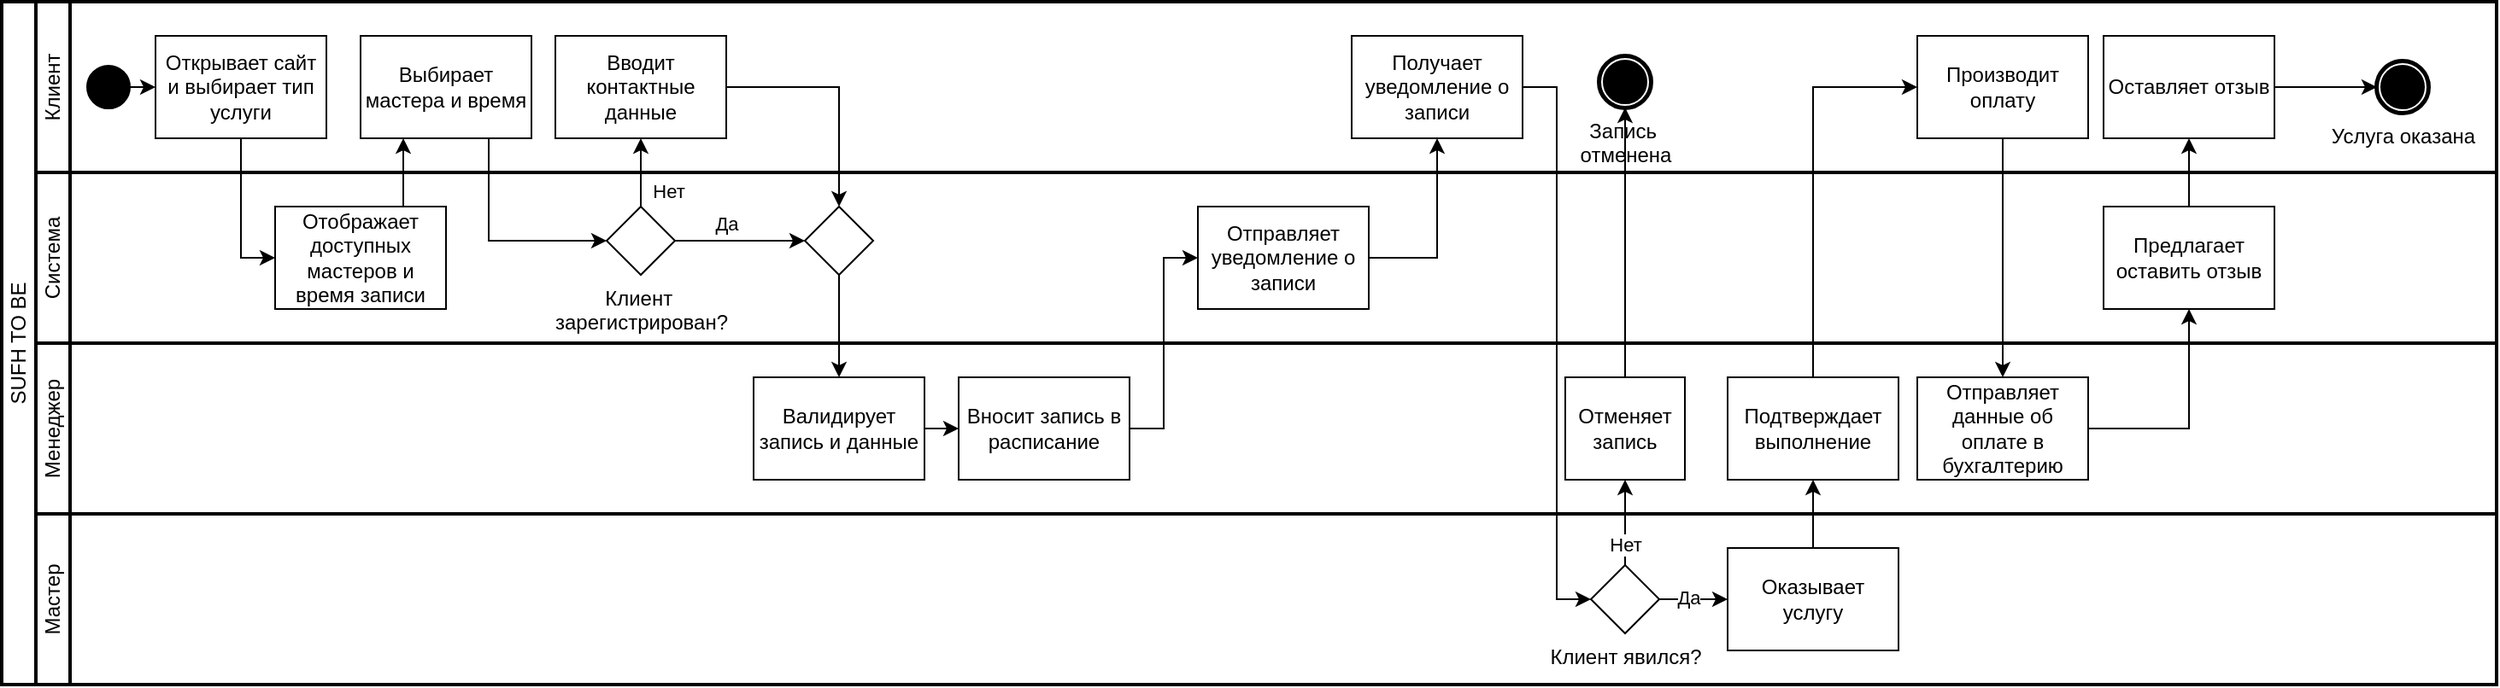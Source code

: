 <mxfile version="28.2.5">
  <diagram name="Страница — 1" id="eOphXxd3nNXZQf7CQckB">
    <mxGraphModel dx="1790" dy="2047" grid="1" gridSize="10" guides="1" tooltips="1" connect="1" arrows="1" fold="1" page="1" pageScale="1" pageWidth="827" pageHeight="1169" math="0" shadow="0">
      <root>
        <mxCell id="0" />
        <mxCell id="1" parent="0" />
        <mxCell id="T9IUmMsiVXk63VJ6qWX9-1" value="SUFH TO BE" style="swimlane;html=1;startSize=20;fontStyle=0;collapsible=0;horizontal=0;swimlaneLine=1;swimlaneFillColor=#ffffff;strokeWidth=2;whiteSpace=wrap;" vertex="1" parent="1">
          <mxGeometry x="20" y="170" width="1460" height="400" as="geometry" />
        </mxCell>
        <mxCell id="T9IUmMsiVXk63VJ6qWX9-2" value="Клиент" style="swimlane;html=1;startSize=20;fontStyle=0;collapsible=0;horizontal=0;swimlaneLine=1;swimlaneFillColor=#ffffff;strokeWidth=2;whiteSpace=wrap;" vertex="1" parent="T9IUmMsiVXk63VJ6qWX9-1">
          <mxGeometry x="20" width="1440" height="100" as="geometry" />
        </mxCell>
        <mxCell id="T9IUmMsiVXk63VJ6qWX9-6" value="" style="points=[[0.145,0.145,0],[0.5,0,0],[0.855,0.145,0],[1,0.5,0],[0.855,0.855,0],[0.5,1,0],[0.145,0.855,0],[0,0.5,0]];shape=mxgraph.bpmn.event;html=1;verticalLabelPosition=bottom;labelBackgroundColor=#ffffff;verticalAlign=top;align=center;perimeter=ellipsePerimeter;outlineConnect=0;aspect=fixed;outline=standard;symbol=general;fillColor=#000000;" vertex="1" parent="T9IUmMsiVXk63VJ6qWX9-2">
          <mxGeometry x="30" y="37.5" width="25" height="25" as="geometry" />
        </mxCell>
        <mxCell id="T9IUmMsiVXk63VJ6qWX9-7" value="Открывает сайт и выбирает тип услуги" style="points=[[0.25,0,0],[0.5,0,0],[0.75,0,0],[1,0.25,0],[1,0.5,0],[1,0.75,0],[0.75,1,0],[0.5,1,0],[0.25,1,0],[0,0.75,0],[0,0.5,0],[0,0.25,0]];shape=mxgraph.bpmn.task2;whiteSpace=wrap;rectStyle=rounded;size=10;html=1;container=1;expand=0;collapsible=0;taskMarker=abstract;" vertex="1" parent="T9IUmMsiVXk63VJ6qWX9-2">
          <mxGeometry x="70" y="20" width="100" height="60" as="geometry" />
        </mxCell>
        <mxCell id="T9IUmMsiVXk63VJ6qWX9-8" style="edgeStyle=orthogonalEdgeStyle;rounded=0;orthogonalLoop=1;jettySize=auto;html=1;exitX=1;exitY=0.5;exitDx=0;exitDy=0;exitPerimeter=0;entryX=0;entryY=0.5;entryDx=0;entryDy=0;entryPerimeter=0;" edge="1" parent="T9IUmMsiVXk63VJ6qWX9-2" source="T9IUmMsiVXk63VJ6qWX9-6" target="T9IUmMsiVXk63VJ6qWX9-7">
          <mxGeometry relative="1" as="geometry" />
        </mxCell>
        <mxCell id="T9IUmMsiVXk63VJ6qWX9-10" value="Выбирает мастера и время" style="points=[[0.25,0,0],[0.5,0,0],[0.75,0,0],[1,0.25,0],[1,0.5,0],[1,0.75,0],[0.75,1,0],[0.5,1,0],[0.25,1,0],[0,0.75,0],[0,0.5,0],[0,0.25,0]];shape=mxgraph.bpmn.task2;whiteSpace=wrap;rectStyle=rounded;size=10;html=1;container=1;expand=0;collapsible=0;taskMarker=abstract;" vertex="1" parent="T9IUmMsiVXk63VJ6qWX9-2">
          <mxGeometry x="190" y="20" width="100" height="60" as="geometry" />
        </mxCell>
        <mxCell id="T9IUmMsiVXk63VJ6qWX9-15" value="Вводит контактные данные" style="points=[[0.25,0,0],[0.5,0,0],[0.75,0,0],[1,0.25,0],[1,0.5,0],[1,0.75,0],[0.75,1,0],[0.5,1,0],[0.25,1,0],[0,0.75,0],[0,0.5,0],[0,0.25,0]];shape=mxgraph.bpmn.task2;whiteSpace=wrap;rectStyle=rounded;size=10;html=1;container=1;expand=0;collapsible=0;taskMarker=abstract;" vertex="1" parent="T9IUmMsiVXk63VJ6qWX9-2">
          <mxGeometry x="304" y="20" width="100" height="60" as="geometry" />
        </mxCell>
        <mxCell id="T9IUmMsiVXk63VJ6qWX9-35" value="Получает уведомление о записи" style="points=[[0.25,0,0],[0.5,0,0],[0.75,0,0],[1,0.25,0],[1,0.5,0],[1,0.75,0],[0.75,1,0],[0.5,1,0],[0.25,1,0],[0,0.75,0],[0,0.5,0],[0,0.25,0]];shape=mxgraph.bpmn.task2;whiteSpace=wrap;rectStyle=rounded;size=10;html=1;container=1;expand=0;collapsible=0;taskMarker=abstract;" vertex="1" parent="T9IUmMsiVXk63VJ6qWX9-2">
          <mxGeometry x="770" y="20" width="100" height="60" as="geometry" />
        </mxCell>
        <mxCell id="T9IUmMsiVXk63VJ6qWX9-46" value="Производит оплату" style="points=[[0.25,0,0],[0.5,0,0],[0.75,0,0],[1,0.25,0],[1,0.5,0],[1,0.75,0],[0.75,1,0],[0.5,1,0],[0.25,1,0],[0,0.75,0],[0,0.5,0],[0,0.25,0]];shape=mxgraph.bpmn.task2;whiteSpace=wrap;rectStyle=rounded;size=10;html=1;container=1;expand=0;collapsible=0;taskMarker=abstract;" vertex="1" parent="T9IUmMsiVXk63VJ6qWX9-2">
          <mxGeometry x="1101" y="20" width="100" height="60" as="geometry" />
        </mxCell>
        <mxCell id="T9IUmMsiVXk63VJ6qWX9-41" value="Подтверждает выполнение" style="points=[[0.25,0,0],[0.5,0,0],[0.75,0,0],[1,0.25,0],[1,0.5,0],[1,0.75,0],[0.75,1,0],[0.5,1,0],[0.25,1,0],[0,0.75,0],[0,0.5,0],[0,0.25,0]];shape=mxgraph.bpmn.task2;whiteSpace=wrap;rectStyle=rounded;size=10;html=1;container=1;expand=0;collapsible=0;taskMarker=abstract;" vertex="1" parent="T9IUmMsiVXk63VJ6qWX9-2">
          <mxGeometry x="990" y="220" width="100" height="60" as="geometry" />
        </mxCell>
        <mxCell id="T9IUmMsiVXk63VJ6qWX9-48" value="Передаёт данные об оплате в бухгалтерию" style="points=[[0.25,0,0],[0.5,0,0],[0.75,0,0],[1,0.25,0],[1,0.5,0],[1,0.75,0],[0.75,1,0],[0.5,1,0],[0.25,1,0],[0,0.75,0],[0,0.5,0],[0,0.25,0]];shape=mxgraph.bpmn.task2;whiteSpace=wrap;rectStyle=rounded;size=10;html=1;container=1;expand=0;collapsible=0;taskMarker=abstract;" vertex="1" parent="T9IUmMsiVXk63VJ6qWX9-2">
          <mxGeometry x="1110" y="220" width="100" height="60" as="geometry" />
        </mxCell>
        <mxCell id="T9IUmMsiVXk63VJ6qWX9-50" style="edgeStyle=orthogonalEdgeStyle;rounded=0;orthogonalLoop=1;jettySize=auto;html=1;exitX=1;exitY=0.5;exitDx=0;exitDy=0;exitPerimeter=0;entryX=0;entryY=0.5;entryDx=0;entryDy=0;entryPerimeter=0;" edge="1" parent="T9IUmMsiVXk63VJ6qWX9-2" source="T9IUmMsiVXk63VJ6qWX9-41" target="T9IUmMsiVXk63VJ6qWX9-48">
          <mxGeometry relative="1" as="geometry" />
        </mxCell>
        <mxCell id="T9IUmMsiVXk63VJ6qWX9-60" value="Запись&amp;nbsp;&lt;div&gt;отменена&lt;/div&gt;" style="points=[[0.145,0.145,0],[0.5,0,0],[0.855,0.145,0],[1,0.5,0],[0.855,0.855,0],[0.5,1,0],[0.145,0.855,0],[0,0.5,0]];shape=mxgraph.bpmn.event;html=1;verticalLabelPosition=bottom;labelBackgroundColor=#ffffff;verticalAlign=top;align=center;perimeter=ellipsePerimeter;outlineConnect=0;aspect=fixed;outline=end;symbol=terminate;" vertex="1" parent="T9IUmMsiVXk63VJ6qWX9-2">
          <mxGeometry x="915" y="32" width="30" height="30" as="geometry" />
        </mxCell>
        <mxCell id="T9IUmMsiVXk63VJ6qWX9-71" value="Оставляет отзыв" style="points=[[0.25,0,0],[0.5,0,0],[0.75,0,0],[1,0.25,0],[1,0.5,0],[1,0.75,0],[0.75,1,0],[0.5,1,0],[0.25,1,0],[0,0.75,0],[0,0.5,0],[0,0.25,0]];shape=mxgraph.bpmn.task2;whiteSpace=wrap;rectStyle=rounded;size=10;html=1;container=1;expand=0;collapsible=0;taskMarker=abstract;" vertex="1" parent="T9IUmMsiVXk63VJ6qWX9-2">
          <mxGeometry x="1210" y="20" width="100" height="60" as="geometry" />
        </mxCell>
        <mxCell id="T9IUmMsiVXk63VJ6qWX9-74" value="Услуга оказана" style="points=[[0.145,0.145,0],[0.5,0,0],[0.855,0.145,0],[1,0.5,0],[0.855,0.855,0],[0.5,1,0],[0.145,0.855,0],[0,0.5,0]];shape=mxgraph.bpmn.event;html=1;verticalLabelPosition=bottom;labelBackgroundColor=#ffffff;verticalAlign=top;align=center;perimeter=ellipsePerimeter;outlineConnect=0;aspect=fixed;outline=end;symbol=terminate;" vertex="1" parent="T9IUmMsiVXk63VJ6qWX9-2">
          <mxGeometry x="1370" y="35" width="30" height="30" as="geometry" />
        </mxCell>
        <mxCell id="T9IUmMsiVXk63VJ6qWX9-76" style="edgeStyle=orthogonalEdgeStyle;rounded=0;orthogonalLoop=1;jettySize=auto;html=1;exitX=1;exitY=0.5;exitDx=0;exitDy=0;exitPerimeter=0;entryX=0;entryY=0.5;entryDx=0;entryDy=0;entryPerimeter=0;" edge="1" parent="T9IUmMsiVXk63VJ6qWX9-2" source="T9IUmMsiVXk63VJ6qWX9-71" target="T9IUmMsiVXk63VJ6qWX9-74">
          <mxGeometry relative="1" as="geometry" />
        </mxCell>
        <mxCell id="T9IUmMsiVXk63VJ6qWX9-3" value="Система" style="swimlane;html=1;startSize=20;fontStyle=0;collapsible=0;horizontal=0;swimlaneLine=1;swimlaneFillColor=#ffffff;strokeWidth=2;whiteSpace=wrap;" vertex="1" parent="T9IUmMsiVXk63VJ6qWX9-1">
          <mxGeometry x="20" y="100" width="1440" height="100" as="geometry" />
        </mxCell>
        <mxCell id="T9IUmMsiVXk63VJ6qWX9-9" value="Отображает доступных мастеров и время записи" style="points=[[0.25,0,0],[0.5,0,0],[0.75,0,0],[1,0.25,0],[1,0.5,0],[1,0.75,0],[0.75,1,0],[0.5,1,0],[0.25,1,0],[0,0.75,0],[0,0.5,0],[0,0.25,0]];shape=mxgraph.bpmn.task2;whiteSpace=wrap;rectStyle=rounded;size=10;html=1;container=1;expand=0;collapsible=0;taskMarker=abstract;" vertex="1" parent="T9IUmMsiVXk63VJ6qWX9-3">
          <mxGeometry x="140" y="20" width="100" height="60" as="geometry" />
        </mxCell>
        <mxCell id="T9IUmMsiVXk63VJ6qWX9-22" style="edgeStyle=orthogonalEdgeStyle;rounded=0;orthogonalLoop=1;jettySize=auto;html=1;" edge="1" parent="T9IUmMsiVXk63VJ6qWX9-3" source="T9IUmMsiVXk63VJ6qWX9-13">
          <mxGeometry relative="1" as="geometry">
            <mxPoint x="450" y="40" as="targetPoint" />
          </mxGeometry>
        </mxCell>
        <mxCell id="T9IUmMsiVXk63VJ6qWX9-23" value="Да" style="edgeLabel;html=1;align=center;verticalAlign=middle;resizable=0;points=[];" vertex="1" connectable="0" parent="T9IUmMsiVXk63VJ6qWX9-22">
          <mxGeometry x="-0.424" relative="1" as="geometry">
            <mxPoint x="8" y="-10" as="offset" />
          </mxGeometry>
        </mxCell>
        <mxCell id="T9IUmMsiVXk63VJ6qWX9-13" value="Клиент&amp;nbsp;&lt;div&gt;зарегистрирован?&lt;/div&gt;" style="points=[[0.25,0.25,0],[0.5,0,0],[0.75,0.25,0],[1,0.5,0],[0.75,0.75,0],[0.5,1,0],[0.25,0.75,0],[0,0.5,0]];shape=mxgraph.bpmn.gateway2;html=1;verticalLabelPosition=bottom;labelBackgroundColor=#ffffff;verticalAlign=top;align=center;perimeter=rhombusPerimeter;outlineConnect=0;outline=none;symbol=none;" vertex="1" parent="T9IUmMsiVXk63VJ6qWX9-3">
          <mxGeometry x="334" y="20" width="40" height="40" as="geometry" />
        </mxCell>
        <mxCell id="T9IUmMsiVXk63VJ6qWX9-20" value="" style="points=[[0.25,0.25,0],[0.5,0,0],[0.75,0.25,0],[1,0.5,0],[0.75,0.75,0],[0.5,1,0],[0.25,0.75,0],[0,0.5,0]];shape=mxgraph.bpmn.gateway2;html=1;verticalLabelPosition=bottom;labelBackgroundColor=#ffffff;verticalAlign=top;align=center;perimeter=rhombusPerimeter;outlineConnect=0;outline=none;symbol=none;" vertex="1" parent="T9IUmMsiVXk63VJ6qWX9-3">
          <mxGeometry x="450" y="20" width="40" height="40" as="geometry" />
        </mxCell>
        <mxCell id="T9IUmMsiVXk63VJ6qWX9-33" value="Отправляет уведомление о записи" style="points=[[0.25,0,0],[0.5,0,0],[0.75,0,0],[1,0.25,0],[1,0.5,0],[1,0.75,0],[0.75,1,0],[0.5,1,0],[0.25,1,0],[0,0.75,0],[0,0.5,0],[0,0.25,0]];shape=mxgraph.bpmn.task2;whiteSpace=wrap;rectStyle=rounded;size=10;html=1;container=1;expand=0;collapsible=0;taskMarker=abstract;" vertex="1" parent="T9IUmMsiVXk63VJ6qWX9-3">
          <mxGeometry x="680" y="20" width="100" height="60" as="geometry" />
        </mxCell>
        <mxCell id="T9IUmMsiVXk63VJ6qWX9-69" value="Предлагает оставить отзыв" style="points=[[0.25,0,0],[0.5,0,0],[0.75,0,0],[1,0.25,0],[1,0.5,0],[1,0.75,0],[0.75,1,0],[0.5,1,0],[0.25,1,0],[0,0.75,0],[0,0.5,0],[0,0.25,0]];shape=mxgraph.bpmn.task2;whiteSpace=wrap;rectStyle=rounded;size=10;html=1;container=1;expand=0;collapsible=0;taskMarker=abstract;" vertex="1" parent="T9IUmMsiVXk63VJ6qWX9-3">
          <mxGeometry x="1210" y="20" width="100" height="60" as="geometry" />
        </mxCell>
        <mxCell id="T9IUmMsiVXk63VJ6qWX9-4" value="Менеджер" style="swimlane;html=1;startSize=20;fontStyle=0;collapsible=0;horizontal=0;swimlaneLine=1;swimlaneFillColor=#ffffff;strokeWidth=2;whiteSpace=wrap;" vertex="1" parent="T9IUmMsiVXk63VJ6qWX9-1">
          <mxGeometry x="20" y="200" width="1440" height="100" as="geometry" />
        </mxCell>
        <mxCell id="T9IUmMsiVXk63VJ6qWX9-25" value="Валидирует запись и данные&lt;span style=&quot;color: rgba(0, 0, 0, 0); font-family: monospace; font-size: 0px; text-align: start; text-wrap-mode: nowrap;&quot;&gt;%3CmxGraphModel%3E%3Croot%3E%3CmxCell%20id%3D%220%22%2F%3E%3CmxCell%20id%3D%221%22%20parent%3D%220%22%2F%3E%3CmxCell%20id%3D%222%22%20value%3D%22%D0%92%D0%B2%D0%BE%D0%B4%D0%B8%D1%82%20%D0%BA%D0%BE%D0%BD%D1%82%D0%B0%D0%BA%D1%82%D0%BD%D1%8B%D0%B5%20%D0%B4%D0%B0%D0%BD%D0%BD%D1%8B%D0%B5%22%20style%3D%22points%3D%5B%5B0.25%2C0%2C0%5D%2C%5B0.5%2C0%2C0%5D%2C%5B0.75%2C0%2C0%5D%2C%5B1%2C0.25%2C0%5D%2C%5B1%2C0.5%2C0%5D%2C%5B1%2C0.75%2C0%5D%2C%5B0.75%2C1%2C0%5D%2C%5B0.5%2C1%2C0%5D%2C%5B0.25%2C1%2C0%5D%2C%5B0%2C0.75%2C0%5D%2C%5B0%2C0.5%2C0%5D%2C%5B0%2C0.25%2C0%5D%5D%3Bshape%3Dmxgraph.bpmn.task2%3BwhiteSpace%3Dwrap%3BrectStyle%3Drounded%3Bsize%3D10%3Bhtml%3D1%3Bcontainer%3D1%3Bexpand%3D0%3Bcollapsible%3D0%3BtaskMarker%3Dabstract%3B%22%20vertex%3D%221%22%20parent%3D%221%22%3E%3CmxGeometry%20x%3D%22344%22%20y%3D%22190%22%20width%3D%22100%22%20height%3D%2260%22%20as%3D%22geometry%22%2F%3E%3C%2FmxCell%3E%3C%2Froot%3E%3C%2FmxGraphModel%3E&lt;/span&gt;" style="points=[[0.25,0,0],[0.5,0,0],[0.75,0,0],[1,0.25,0],[1,0.5,0],[1,0.75,0],[0.75,1,0],[0.5,1,0],[0.25,1,0],[0,0.75,0],[0,0.5,0],[0,0.25,0]];shape=mxgraph.bpmn.task2;whiteSpace=wrap;rectStyle=rounded;size=10;html=1;container=1;expand=0;collapsible=0;taskMarker=abstract;" vertex="1" parent="T9IUmMsiVXk63VJ6qWX9-4">
          <mxGeometry x="420" y="20" width="100" height="60" as="geometry" />
        </mxCell>
        <mxCell id="T9IUmMsiVXk63VJ6qWX9-26" value="Вносит запись в расписание" style="points=[[0.25,0,0],[0.5,0,0],[0.75,0,0],[1,0.25,0],[1,0.5,0],[1,0.75,0],[0.75,1,0],[0.5,1,0],[0.25,1,0],[0,0.75,0],[0,0.5,0],[0,0.25,0]];shape=mxgraph.bpmn.task2;whiteSpace=wrap;rectStyle=rounded;size=10;html=1;container=1;expand=0;collapsible=0;taskMarker=abstract;" vertex="1" parent="T9IUmMsiVXk63VJ6qWX9-4">
          <mxGeometry x="540" y="20" width="100" height="60" as="geometry" />
        </mxCell>
        <mxCell id="T9IUmMsiVXk63VJ6qWX9-28" style="edgeStyle=orthogonalEdgeStyle;rounded=0;orthogonalLoop=1;jettySize=auto;html=1;exitX=1;exitY=0.5;exitDx=0;exitDy=0;exitPerimeter=0;entryX=0;entryY=0.5;entryDx=0;entryDy=0;entryPerimeter=0;" edge="1" parent="T9IUmMsiVXk63VJ6qWX9-4" source="T9IUmMsiVXk63VJ6qWX9-25" target="T9IUmMsiVXk63VJ6qWX9-26">
          <mxGeometry relative="1" as="geometry" />
        </mxCell>
        <mxCell id="T9IUmMsiVXk63VJ6qWX9-57" value="Отменяет запись" style="points=[[0.25,0,0],[0.5,0,0],[0.75,0,0],[1,0.25,0],[1,0.5,0],[1,0.75,0],[0.75,1,0],[0.5,1,0],[0.25,1,0],[0,0.75,0],[0,0.5,0],[0,0.25,0]];shape=mxgraph.bpmn.task2;whiteSpace=wrap;rectStyle=rounded;size=10;html=1;container=1;expand=0;collapsible=0;taskMarker=abstract;" vertex="1" parent="T9IUmMsiVXk63VJ6qWX9-4">
          <mxGeometry x="895" y="20" width="70" height="60" as="geometry" />
        </mxCell>
        <mxCell id="T9IUmMsiVXk63VJ6qWX9-64" value="Подтверждает выполнение" style="points=[[0.25,0,0],[0.5,0,0],[0.75,0,0],[1,0.25,0],[1,0.5,0],[1,0.75,0],[0.75,1,0],[0.5,1,0],[0.25,1,0],[0,0.75,0],[0,0.5,0],[0,0.25,0]];shape=mxgraph.bpmn.task2;whiteSpace=wrap;rectStyle=rounded;size=10;html=1;container=1;expand=0;collapsible=0;taskMarker=abstract;" vertex="1" parent="T9IUmMsiVXk63VJ6qWX9-4">
          <mxGeometry x="990" y="20" width="100" height="60" as="geometry" />
        </mxCell>
        <mxCell id="T9IUmMsiVXk63VJ6qWX9-67" value="Отправляет данные об оплате в бухгалтерию" style="points=[[0.25,0,0],[0.5,0,0],[0.75,0,0],[1,0.25,0],[1,0.5,0],[1,0.75,0],[0.75,1,0],[0.5,1,0],[0.25,1,0],[0,0.75,0],[0,0.5,0],[0,0.25,0]];shape=mxgraph.bpmn.task2;whiteSpace=wrap;rectStyle=rounded;size=10;html=1;container=1;expand=0;collapsible=0;taskMarker=abstract;" vertex="1" parent="T9IUmMsiVXk63VJ6qWX9-4">
          <mxGeometry x="1101" y="20" width="100" height="60" as="geometry" />
        </mxCell>
        <mxCell id="T9IUmMsiVXk63VJ6qWX9-5" value="Мастер" style="swimlane;html=1;startSize=20;fontStyle=0;collapsible=0;horizontal=0;swimlaneLine=1;swimlaneFillColor=#ffffff;strokeWidth=2;whiteSpace=wrap;" vertex="1" parent="T9IUmMsiVXk63VJ6qWX9-1">
          <mxGeometry x="20" y="300" width="1440" height="100" as="geometry" />
        </mxCell>
        <mxCell id="T9IUmMsiVXk63VJ6qWX9-51" value="Клиент явился?" style="points=[[0.25,0.25,0],[0.5,0,0],[0.75,0.25,0],[1,0.5,0],[0.75,0.75,0],[0.5,1,0],[0.25,0.75,0],[0,0.5,0]];shape=mxgraph.bpmn.gateway2;html=1;verticalLabelPosition=bottom;labelBackgroundColor=#ffffff;verticalAlign=top;align=center;perimeter=rhombusPerimeter;outlineConnect=0;outline=none;symbol=none;" vertex="1" parent="T9IUmMsiVXk63VJ6qWX9-5">
          <mxGeometry x="910" y="30" width="40" height="40" as="geometry" />
        </mxCell>
        <mxCell id="T9IUmMsiVXk63VJ6qWX9-53" value="Оказывает услугу" style="points=[[0.25,0,0],[0.5,0,0],[0.75,0,0],[1,0.25,0],[1,0.5,0],[1,0.75,0],[0.75,1,0],[0.5,1,0],[0.25,1,0],[0,0.75,0],[0,0.5,0],[0,0.25,0]];shape=mxgraph.bpmn.task2;whiteSpace=wrap;rectStyle=rounded;size=10;html=1;container=1;expand=0;collapsible=0;taskMarker=abstract;" vertex="1" parent="T9IUmMsiVXk63VJ6qWX9-5">
          <mxGeometry x="990" y="20" width="100" height="60" as="geometry" />
        </mxCell>
        <mxCell id="T9IUmMsiVXk63VJ6qWX9-54" style="edgeStyle=orthogonalEdgeStyle;rounded=0;orthogonalLoop=1;jettySize=auto;html=1;exitX=1;exitY=0.5;exitDx=0;exitDy=0;exitPerimeter=0;entryX=0;entryY=0.5;entryDx=0;entryDy=0;entryPerimeter=0;" edge="1" parent="T9IUmMsiVXk63VJ6qWX9-5" source="T9IUmMsiVXk63VJ6qWX9-51" target="T9IUmMsiVXk63VJ6qWX9-53">
          <mxGeometry relative="1" as="geometry" />
        </mxCell>
        <mxCell id="T9IUmMsiVXk63VJ6qWX9-55" value="Да" style="edgeLabel;html=1;align=center;verticalAlign=middle;resizable=0;points=[];" vertex="1" connectable="0" parent="T9IUmMsiVXk63VJ6qWX9-54">
          <mxGeometry x="-0.167" y="1" relative="1" as="geometry">
            <mxPoint as="offset" />
          </mxGeometry>
        </mxCell>
        <mxCell id="T9IUmMsiVXk63VJ6qWX9-11" style="edgeStyle=orthogonalEdgeStyle;rounded=0;orthogonalLoop=1;jettySize=auto;html=1;exitX=0.5;exitY=1;exitDx=0;exitDy=0;exitPerimeter=0;entryX=0;entryY=0.5;entryDx=0;entryDy=0;entryPerimeter=0;" edge="1" parent="T9IUmMsiVXk63VJ6qWX9-1" source="T9IUmMsiVXk63VJ6qWX9-7" target="T9IUmMsiVXk63VJ6qWX9-9">
          <mxGeometry relative="1" as="geometry" />
        </mxCell>
        <mxCell id="T9IUmMsiVXk63VJ6qWX9-12" style="edgeStyle=orthogonalEdgeStyle;rounded=0;orthogonalLoop=1;jettySize=auto;html=1;exitX=0.75;exitY=0;exitDx=0;exitDy=0;exitPerimeter=0;entryX=0.25;entryY=1;entryDx=0;entryDy=0;entryPerimeter=0;" edge="1" parent="T9IUmMsiVXk63VJ6qWX9-1" source="T9IUmMsiVXk63VJ6qWX9-9" target="T9IUmMsiVXk63VJ6qWX9-10">
          <mxGeometry relative="1" as="geometry" />
        </mxCell>
        <mxCell id="T9IUmMsiVXk63VJ6qWX9-14" style="edgeStyle=orthogonalEdgeStyle;rounded=0;orthogonalLoop=1;jettySize=auto;html=1;exitX=0.75;exitY=1;exitDx=0;exitDy=0;exitPerimeter=0;entryX=0;entryY=0.5;entryDx=0;entryDy=0;entryPerimeter=0;" edge="1" parent="T9IUmMsiVXk63VJ6qWX9-1" source="T9IUmMsiVXk63VJ6qWX9-10" target="T9IUmMsiVXk63VJ6qWX9-13">
          <mxGeometry relative="1" as="geometry" />
        </mxCell>
        <mxCell id="T9IUmMsiVXk63VJ6qWX9-17" style="edgeStyle=orthogonalEdgeStyle;rounded=0;orthogonalLoop=1;jettySize=auto;html=1;exitX=0.5;exitY=0;exitDx=0;exitDy=0;exitPerimeter=0;entryX=0.5;entryY=1;entryDx=0;entryDy=0;entryPerimeter=0;" edge="1" parent="T9IUmMsiVXk63VJ6qWX9-1" source="T9IUmMsiVXk63VJ6qWX9-13" target="T9IUmMsiVXk63VJ6qWX9-15">
          <mxGeometry relative="1" as="geometry" />
        </mxCell>
        <mxCell id="T9IUmMsiVXk63VJ6qWX9-18" value="Нет" style="edgeLabel;html=1;align=center;verticalAlign=middle;resizable=0;points=[];" vertex="1" connectable="0" parent="T9IUmMsiVXk63VJ6qWX9-17">
          <mxGeometry x="-0.381" y="-1" relative="1" as="geometry">
            <mxPoint x="15" y="3" as="offset" />
          </mxGeometry>
        </mxCell>
        <mxCell id="T9IUmMsiVXk63VJ6qWX9-21" style="edgeStyle=orthogonalEdgeStyle;rounded=0;orthogonalLoop=1;jettySize=auto;html=1;entryX=0.5;entryY=0;entryDx=0;entryDy=0;entryPerimeter=0;" edge="1" parent="T9IUmMsiVXk63VJ6qWX9-1" source="T9IUmMsiVXk63VJ6qWX9-15" target="T9IUmMsiVXk63VJ6qWX9-20">
          <mxGeometry relative="1" as="geometry" />
        </mxCell>
        <mxCell id="T9IUmMsiVXk63VJ6qWX9-27" style="edgeStyle=orthogonalEdgeStyle;rounded=0;orthogonalLoop=1;jettySize=auto;html=1;exitX=0.5;exitY=1;exitDx=0;exitDy=0;exitPerimeter=0;entryX=0.5;entryY=0;entryDx=0;entryDy=0;entryPerimeter=0;" edge="1" parent="T9IUmMsiVXk63VJ6qWX9-1" source="T9IUmMsiVXk63VJ6qWX9-20" target="T9IUmMsiVXk63VJ6qWX9-25">
          <mxGeometry relative="1" as="geometry" />
        </mxCell>
        <mxCell id="T9IUmMsiVXk63VJ6qWX9-36" style="edgeStyle=orthogonalEdgeStyle;rounded=0;orthogonalLoop=1;jettySize=auto;html=1;exitX=1;exitY=0.5;exitDx=0;exitDy=0;exitPerimeter=0;" edge="1" parent="T9IUmMsiVXk63VJ6qWX9-1" source="T9IUmMsiVXk63VJ6qWX9-33" target="T9IUmMsiVXk63VJ6qWX9-35">
          <mxGeometry relative="1" as="geometry" />
        </mxCell>
        <mxCell id="T9IUmMsiVXk63VJ6qWX9-34" style="edgeStyle=orthogonalEdgeStyle;rounded=0;orthogonalLoop=1;jettySize=auto;html=1;exitX=1;exitY=0.5;exitDx=0;exitDy=0;exitPerimeter=0;entryX=0;entryY=0.5;entryDx=0;entryDy=0;entryPerimeter=0;" edge="1" parent="T9IUmMsiVXk63VJ6qWX9-1" source="T9IUmMsiVXk63VJ6qWX9-26" target="T9IUmMsiVXk63VJ6qWX9-33">
          <mxGeometry relative="1" as="geometry" />
        </mxCell>
        <mxCell id="T9IUmMsiVXk63VJ6qWX9-52" style="edgeStyle=orthogonalEdgeStyle;rounded=0;orthogonalLoop=1;jettySize=auto;html=1;exitX=1;exitY=0.5;exitDx=0;exitDy=0;exitPerimeter=0;entryX=0;entryY=0.5;entryDx=0;entryDy=0;entryPerimeter=0;" edge="1" parent="T9IUmMsiVXk63VJ6qWX9-1" source="T9IUmMsiVXk63VJ6qWX9-35" target="T9IUmMsiVXk63VJ6qWX9-51">
          <mxGeometry relative="1" as="geometry" />
        </mxCell>
        <mxCell id="T9IUmMsiVXk63VJ6qWX9-58" style="edgeStyle=orthogonalEdgeStyle;rounded=0;orthogonalLoop=1;jettySize=auto;html=1;exitX=0.5;exitY=0;exitDx=0;exitDy=0;exitPerimeter=0;entryX=0.5;entryY=1;entryDx=0;entryDy=0;entryPerimeter=0;" edge="1" parent="T9IUmMsiVXk63VJ6qWX9-1" source="T9IUmMsiVXk63VJ6qWX9-51" target="T9IUmMsiVXk63VJ6qWX9-57">
          <mxGeometry relative="1" as="geometry" />
        </mxCell>
        <mxCell id="T9IUmMsiVXk63VJ6qWX9-59" value="Нет" style="edgeLabel;html=1;align=center;verticalAlign=middle;resizable=0;points=[];" vertex="1" connectable="0" parent="T9IUmMsiVXk63VJ6qWX9-58">
          <mxGeometry x="-0.527" relative="1" as="geometry">
            <mxPoint as="offset" />
          </mxGeometry>
        </mxCell>
        <mxCell id="T9IUmMsiVXk63VJ6qWX9-61" style="edgeStyle=orthogonalEdgeStyle;rounded=0;orthogonalLoop=1;jettySize=auto;html=1;entryX=0.5;entryY=1;entryDx=0;entryDy=0;entryPerimeter=0;" edge="1" parent="T9IUmMsiVXk63VJ6qWX9-1" source="T9IUmMsiVXk63VJ6qWX9-57" target="T9IUmMsiVXk63VJ6qWX9-60">
          <mxGeometry relative="1" as="geometry" />
        </mxCell>
        <mxCell id="T9IUmMsiVXk63VJ6qWX9-65" style="edgeStyle=orthogonalEdgeStyle;rounded=0;orthogonalLoop=1;jettySize=auto;html=1;entryX=0.5;entryY=1;entryDx=0;entryDy=0;entryPerimeter=0;" edge="1" parent="T9IUmMsiVXk63VJ6qWX9-1" source="T9IUmMsiVXk63VJ6qWX9-53" target="T9IUmMsiVXk63VJ6qWX9-64">
          <mxGeometry relative="1" as="geometry" />
        </mxCell>
        <mxCell id="T9IUmMsiVXk63VJ6qWX9-66" style="edgeStyle=orthogonalEdgeStyle;rounded=0;orthogonalLoop=1;jettySize=auto;html=1;entryX=0;entryY=0.5;entryDx=0;entryDy=0;entryPerimeter=0;" edge="1" parent="T9IUmMsiVXk63VJ6qWX9-1" source="T9IUmMsiVXk63VJ6qWX9-64" target="T9IUmMsiVXk63VJ6qWX9-46">
          <mxGeometry relative="1" as="geometry">
            <Array as="points">
              <mxPoint x="1060" y="50" />
            </Array>
          </mxGeometry>
        </mxCell>
        <mxCell id="T9IUmMsiVXk63VJ6qWX9-68" style="edgeStyle=orthogonalEdgeStyle;rounded=0;orthogonalLoop=1;jettySize=auto;html=1;exitX=0.5;exitY=1;exitDx=0;exitDy=0;exitPerimeter=0;entryX=0.5;entryY=0;entryDx=0;entryDy=0;entryPerimeter=0;" edge="1" parent="T9IUmMsiVXk63VJ6qWX9-1" source="T9IUmMsiVXk63VJ6qWX9-46" target="T9IUmMsiVXk63VJ6qWX9-67">
          <mxGeometry relative="1" as="geometry" />
        </mxCell>
        <mxCell id="T9IUmMsiVXk63VJ6qWX9-70" style="edgeStyle=orthogonalEdgeStyle;rounded=0;orthogonalLoop=1;jettySize=auto;html=1;exitX=1;exitY=0.5;exitDx=0;exitDy=0;exitPerimeter=0;entryX=0.5;entryY=1;entryDx=0;entryDy=0;entryPerimeter=0;" edge="1" parent="T9IUmMsiVXk63VJ6qWX9-1" source="T9IUmMsiVXk63VJ6qWX9-67" target="T9IUmMsiVXk63VJ6qWX9-69">
          <mxGeometry relative="1" as="geometry" />
        </mxCell>
        <mxCell id="T9IUmMsiVXk63VJ6qWX9-72" style="edgeStyle=orthogonalEdgeStyle;rounded=0;orthogonalLoop=1;jettySize=auto;html=1;exitX=0.5;exitY=0;exitDx=0;exitDy=0;exitPerimeter=0;" edge="1" parent="T9IUmMsiVXk63VJ6qWX9-1" source="T9IUmMsiVXk63VJ6qWX9-69" target="T9IUmMsiVXk63VJ6qWX9-71">
          <mxGeometry relative="1" as="geometry" />
        </mxCell>
      </root>
    </mxGraphModel>
  </diagram>
</mxfile>
